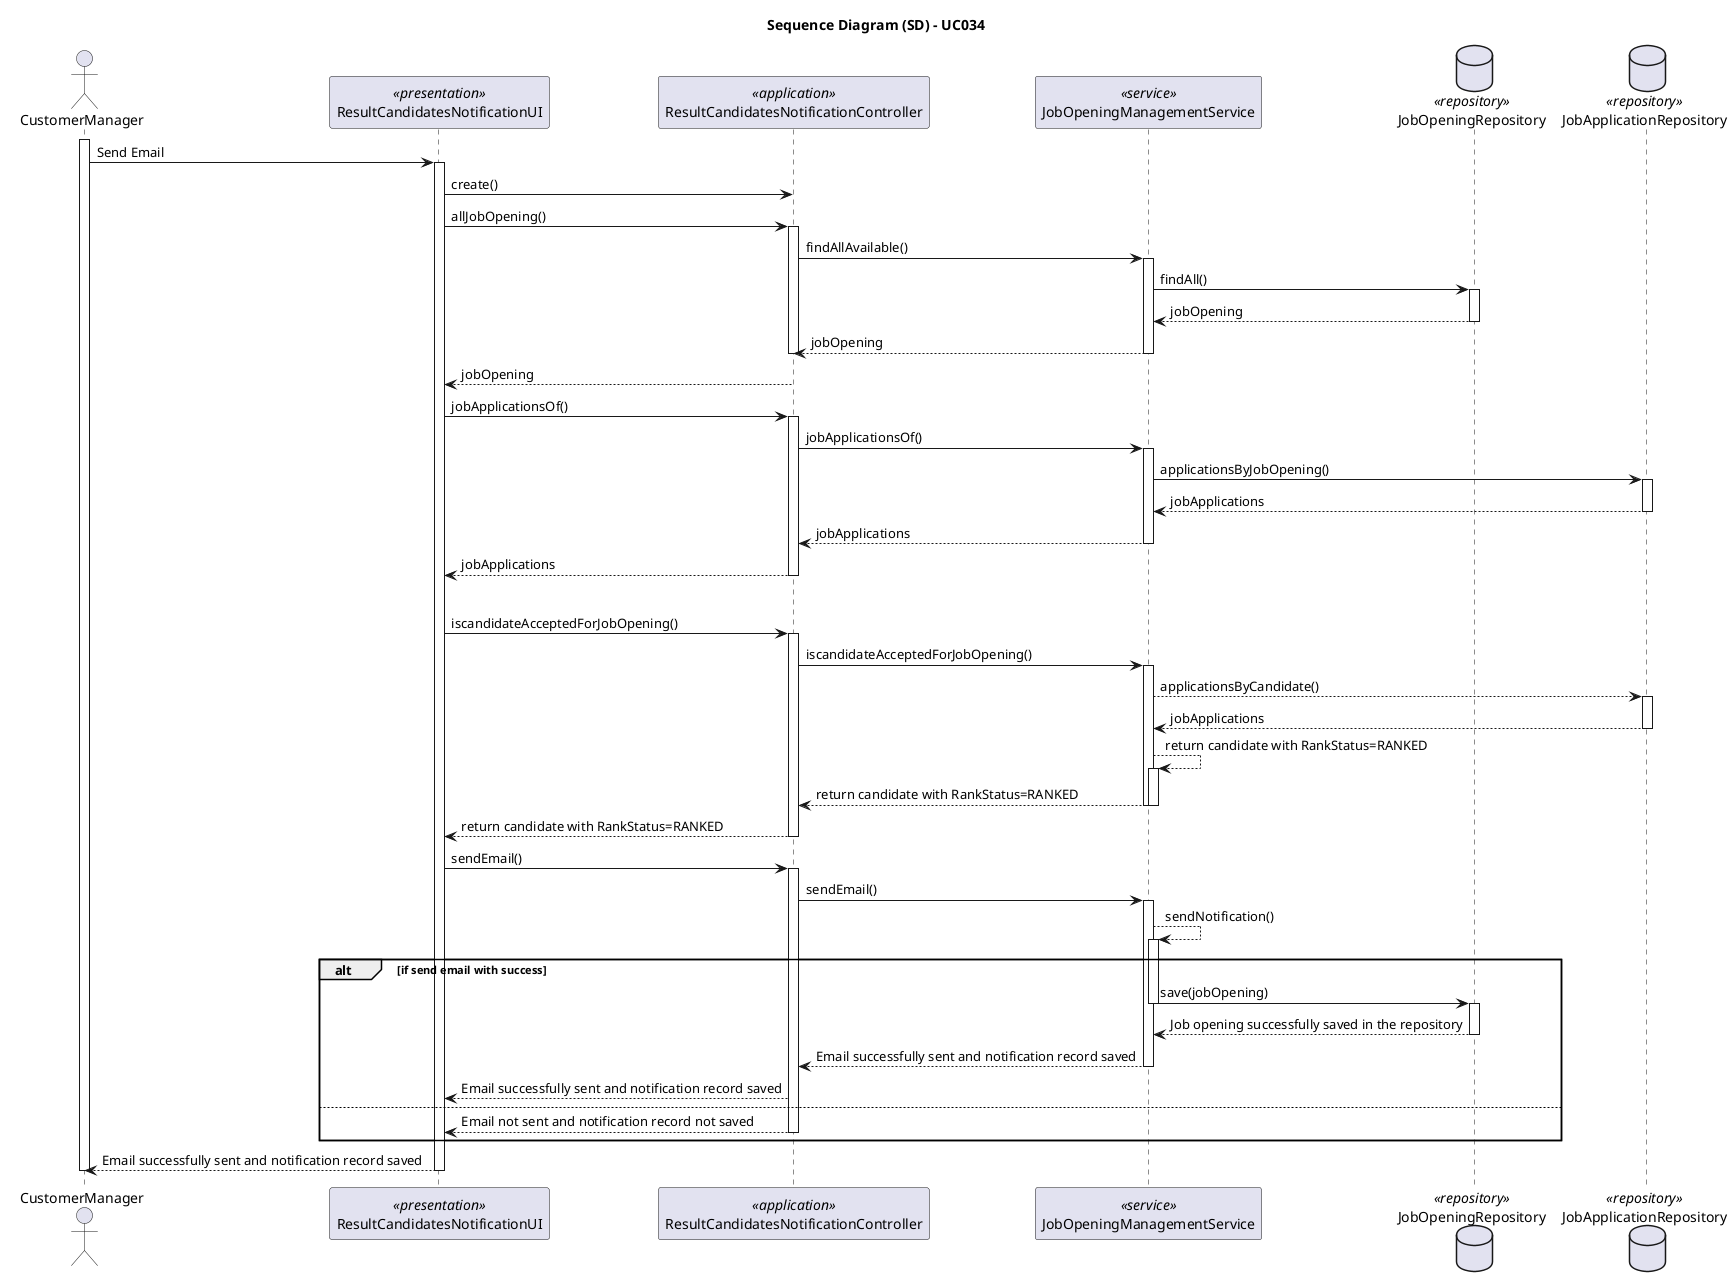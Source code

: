 @startuml
skinparam packageStyle rectangle
skinparam shadowing false
skinparam linetype polyline

skinparam classAttributeIconSize 0

title Sequence Diagram (SD) - UC034

actor CustomerManager as CM
participant ResultCandidatesNotificationUI as UI <<presentation>>
participant ResultCandidatesNotificationController as Controller <<application>>
participant JobOpeningManagementService as Service <<service>>
database JobOpeningRepository as Repository <<repository>>
database JobApplicationRepository as JobApplicationRepository <<repository>>


activate CM

CM -> UI: Send Email

activate UI

    UI -> Controller: create()

    UI -> Controller: allJobOpening()

    activate Controller

        Controller -> Service: findAllAvailable()

        activate Service

            Service -> Repository : findAll()

            activate Repository

                Repository --> Service : jobOpening


            deactivate Repository

            Service --> Controller : jobOpening

        deactivate Service

   deactivate Controller

        Controller --> UI : jobOpening

        UI -> Controller: jobApplicationsOf()

        activate Controller

            Controller -> Service: jobApplicationsOf()

            activate Service

                Service -> JobApplicationRepository: applicationsByJobOpening()

                activate JobApplicationRepository

                    JobApplicationRepository --> Service: jobApplications

                deactivate JobApplicationRepository


                Service --> Controller: jobApplications

            deactivate Service

            Controller --> UI: jobApplications

            deactivate Controller

        loop jobApplication in jobApplication

        UI -> Controller: iscandidateAcceptedForJobOpening()

        activate Controller

            Controller -> Service: iscandidateAcceptedForJobOpening()

            activate Service

                Service --> JobApplicationRepository : applicationsByCandidate()

                activate JobApplicationRepository

                    JobApplicationRepository --> Service : jobApplications

                deactivate JobApplicationRepository


                    Service --> Service : return candidate with RankStatus=RANKED
                    activate Service

                        Service --> Controller : return candidate with RankStatus=RANKED

                    deactivate Service

            deactivate Service

            Controller --> UI : return candidate with RankStatus=RANKED

        deactivate Controller

            UI -> Controller: sendEmail()

            activate Controller

             Controller -> Service : sendEmail()
            activate Service

                Service --> Service : sendNotification()

                activate Service


                alt if send email with success

                    Service -> Repository : save(jobOpening)
                deactivate Service

                    activate Repository

                        Repository --> Service :  Job opening successfully saved in the repository

                    deactivate Repository

                Service --> Controller : Email successfully sent and notification record saved

            deactivate Service

            Controller --> UI : Email successfully sent and notification record saved

        else

            Controller --> UI : Email not sent and notification record not saved

         deactivate Controller
          end loop

        UI --> CM: Email successfully sent and notification record saved

deactivate UI

deactivate CM
@enduml